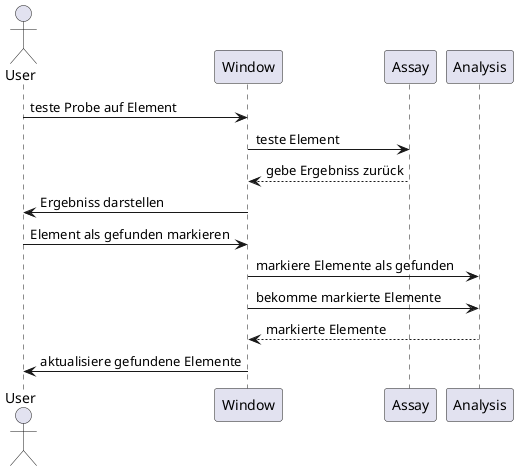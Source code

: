 @startuml
actor User
User -> Window: teste Probe auf Element
Window -> Assay: teste Element
Assay --> Window: gebe Ergebniss zurück
Window -> User: Ergebniss darstellen
User -> Window: Element als gefunden markieren
Window -> Analysis: markiere Elemente als gefunden
Window -> Analysis: bekomme markierte Elemente
Analysis --> Window: markierte Elemente
Window -> User: aktualisiere gefundene Elemente
@enduml